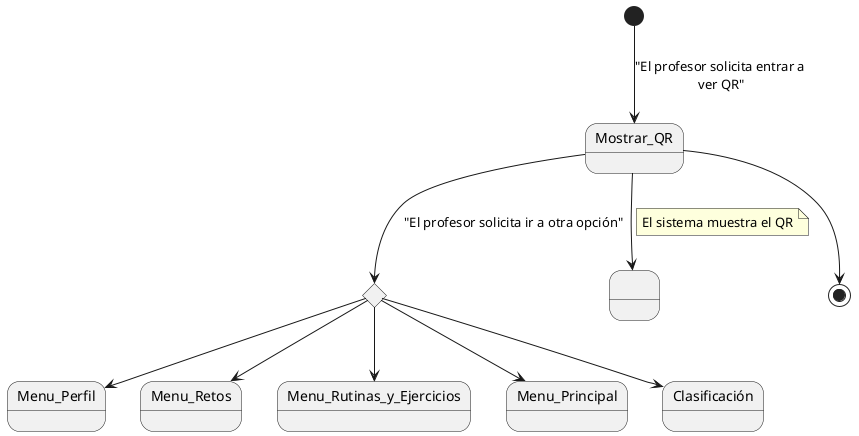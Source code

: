 @startuml
state Mostrar_QR
state rombo1 <<choice>>

state Menu_Perfil
state Menu_Retos
state Menu_Rutinas_y_Ejercicios
state Menu_Principal
state Clasificación

[*] --> Mostrar_QR : "El profesor solicita entrar a\n ver QR"

state " " as Estado1 

Mostrar_QR --> Estado1 
note on link
El sistema muestra el QR
end note



Mostrar_QR --> rombo1 : "El profesor solicita ir a otra opción"
rombo1 --> Menu_Perfil
rombo1 --> Menu_Retos
rombo1 --> Menu_Rutinas_y_Ejercicios
rombo1 --> Menu_Principal
rombo1 --> Clasificación
Mostrar_QR-->[*]
@enduml